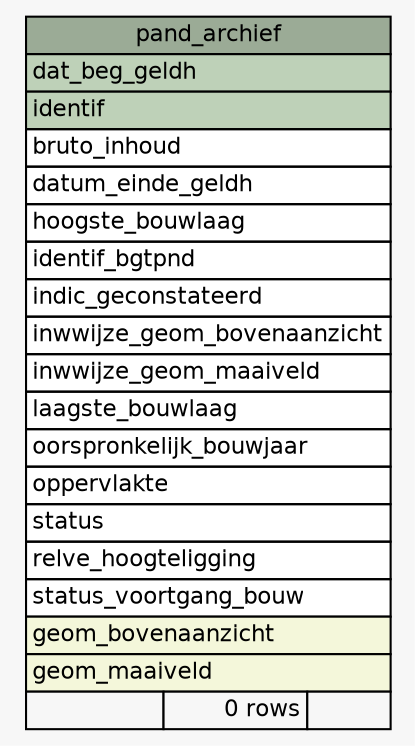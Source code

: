 // dot 2.40.1 on Linux 5.3.0-40-generic
// SchemaSpy rev Unknown
digraph "pand_archief" {
  graph [
    rankdir="RL"
    bgcolor="#f7f7f7"
    nodesep="0.18"
    ranksep="0.46"
    fontname="Helvetica"
    fontsize="11"
  ];
  node [
    fontname="Helvetica"
    fontsize="11"
    shape="plaintext"
  ];
  edge [
    arrowsize="0.8"
  ];
  "pand_archief" [
    label=<
    <TABLE BORDER="0" CELLBORDER="1" CELLSPACING="0" BGCOLOR="#ffffff">
      <TR><TD COLSPAN="3" BGCOLOR="#9bab96" ALIGN="CENTER">pand_archief</TD></TR>
      <TR><TD PORT="dat_beg_geldh" COLSPAN="3" BGCOLOR="#bed1b8" ALIGN="LEFT">dat_beg_geldh</TD></TR>
      <TR><TD PORT="identif" COLSPAN="3" BGCOLOR="#bed1b8" ALIGN="LEFT">identif</TD></TR>
      <TR><TD PORT="bruto_inhoud" COLSPAN="3" ALIGN="LEFT">bruto_inhoud</TD></TR>
      <TR><TD PORT="datum_einde_geldh" COLSPAN="3" ALIGN="LEFT">datum_einde_geldh</TD></TR>
      <TR><TD PORT="hoogste_bouwlaag" COLSPAN="3" ALIGN="LEFT">hoogste_bouwlaag</TD></TR>
      <TR><TD PORT="identif_bgtpnd" COLSPAN="3" ALIGN="LEFT">identif_bgtpnd</TD></TR>
      <TR><TD PORT="indic_geconstateerd" COLSPAN="3" ALIGN="LEFT">indic_geconstateerd</TD></TR>
      <TR><TD PORT="inwwijze_geom_bovenaanzicht" COLSPAN="3" ALIGN="LEFT">inwwijze_geom_bovenaanzicht</TD></TR>
      <TR><TD PORT="inwwijze_geom_maaiveld" COLSPAN="3" ALIGN="LEFT">inwwijze_geom_maaiveld</TD></TR>
      <TR><TD PORT="laagste_bouwlaag" COLSPAN="3" ALIGN="LEFT">laagste_bouwlaag</TD></TR>
      <TR><TD PORT="oorspronkelijk_bouwjaar" COLSPAN="3" ALIGN="LEFT">oorspronkelijk_bouwjaar</TD></TR>
      <TR><TD PORT="oppervlakte" COLSPAN="3" ALIGN="LEFT">oppervlakte</TD></TR>
      <TR><TD PORT="status" COLSPAN="3" ALIGN="LEFT">status</TD></TR>
      <TR><TD PORT="relve_hoogteligging" COLSPAN="3" ALIGN="LEFT">relve_hoogteligging</TD></TR>
      <TR><TD PORT="status_voortgang_bouw" COLSPAN="3" ALIGN="LEFT">status_voortgang_bouw</TD></TR>
      <TR><TD PORT="geom_bovenaanzicht" COLSPAN="3" BGCOLOR="#f4f7da" ALIGN="LEFT">geom_bovenaanzicht</TD></TR>
      <TR><TD PORT="geom_maaiveld" COLSPAN="3" BGCOLOR="#f4f7da" ALIGN="LEFT">geom_maaiveld</TD></TR>
      <TR><TD ALIGN="LEFT" BGCOLOR="#f7f7f7">  </TD><TD ALIGN="RIGHT" BGCOLOR="#f7f7f7">0 rows</TD><TD ALIGN="RIGHT" BGCOLOR="#f7f7f7">  </TD></TR>
    </TABLE>>
    URL="tables/pand_archief.html"
    tooltip="pand_archief"
  ];
}
